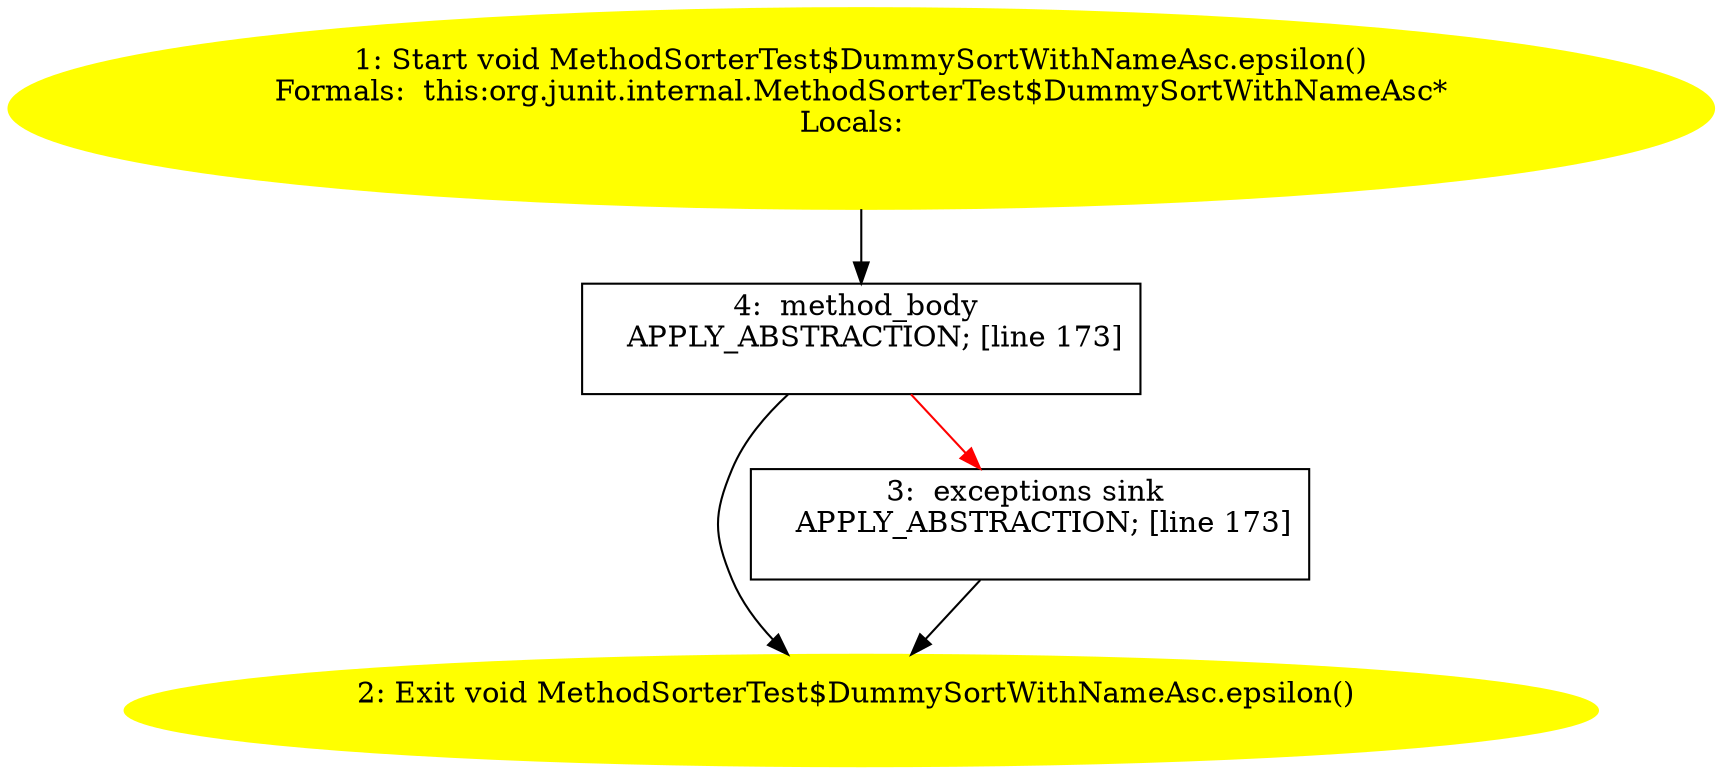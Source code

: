 /* @generated */
digraph cfg {
"org.junit.internal.MethodSorterTest$DummySortWithNameAsc.epsilon():void.e26f628ea37d95a0b74d5fad6c1d0b15_1" [label="1: Start void MethodSorterTest$DummySortWithNameAsc.epsilon()\nFormals:  this:org.junit.internal.MethodSorterTest$DummySortWithNameAsc*\nLocals:  \n  " color=yellow style=filled]
	

	 "org.junit.internal.MethodSorterTest$DummySortWithNameAsc.epsilon():void.e26f628ea37d95a0b74d5fad6c1d0b15_1" -> "org.junit.internal.MethodSorterTest$DummySortWithNameAsc.epsilon():void.e26f628ea37d95a0b74d5fad6c1d0b15_4" ;
"org.junit.internal.MethodSorterTest$DummySortWithNameAsc.epsilon():void.e26f628ea37d95a0b74d5fad6c1d0b15_2" [label="2: Exit void MethodSorterTest$DummySortWithNameAsc.epsilon() \n  " color=yellow style=filled]
	

"org.junit.internal.MethodSorterTest$DummySortWithNameAsc.epsilon():void.e26f628ea37d95a0b74d5fad6c1d0b15_3" [label="3:  exceptions sink \n   APPLY_ABSTRACTION; [line 173]\n " shape="box"]
	

	 "org.junit.internal.MethodSorterTest$DummySortWithNameAsc.epsilon():void.e26f628ea37d95a0b74d5fad6c1d0b15_3" -> "org.junit.internal.MethodSorterTest$DummySortWithNameAsc.epsilon():void.e26f628ea37d95a0b74d5fad6c1d0b15_2" ;
"org.junit.internal.MethodSorterTest$DummySortWithNameAsc.epsilon():void.e26f628ea37d95a0b74d5fad6c1d0b15_4" [label="4:  method_body \n   APPLY_ABSTRACTION; [line 173]\n " shape="box"]
	

	 "org.junit.internal.MethodSorterTest$DummySortWithNameAsc.epsilon():void.e26f628ea37d95a0b74d5fad6c1d0b15_4" -> "org.junit.internal.MethodSorterTest$DummySortWithNameAsc.epsilon():void.e26f628ea37d95a0b74d5fad6c1d0b15_2" ;
	 "org.junit.internal.MethodSorterTest$DummySortWithNameAsc.epsilon():void.e26f628ea37d95a0b74d5fad6c1d0b15_4" -> "org.junit.internal.MethodSorterTest$DummySortWithNameAsc.epsilon():void.e26f628ea37d95a0b74d5fad6c1d0b15_3" [color="red" ];
}
